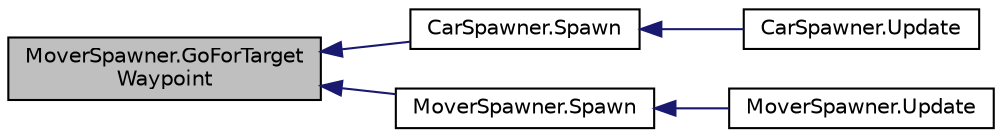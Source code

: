 digraph "MoverSpawner.GoForTargetWaypoint"
{
  edge [fontname="Helvetica",fontsize="10",labelfontname="Helvetica",labelfontsize="10"];
  node [fontname="Helvetica",fontsize="10",shape=record];
  rankdir="LR";
  Node2 [label="MoverSpawner.GoForTarget\lWaypoint",height=0.2,width=0.4,color="black", fillcolor="grey75", style="filled", fontcolor="black"];
  Node2 -> Node3 [dir="back",color="midnightblue",fontsize="10",style="solid",fontname="Helvetica"];
  Node3 [label="CarSpawner.Spawn",height=0.2,width=0.4,color="black", fillcolor="white", style="filled",URL="$class_car_spawner.html#a8a44b211ad61c4f59d68d3675bd53abe",tooltip="Spawns a random car and moves it to it&#39;s path, that can be either a parking path, or straight to it&#39;s..."];
  Node3 -> Node4 [dir="back",color="midnightblue",fontsize="10",style="solid",fontname="Helvetica"];
  Node4 [label="CarSpawner.Update",height=0.2,width=0.4,color="black", fillcolor="white", style="filled",URL="$class_car_spawner.html#aa2d6b00099ae901aa80e7d1d75eb9a1a"];
  Node2 -> Node5 [dir="back",color="midnightblue",fontsize="10",style="solid",fontname="Helvetica"];
  Node5 [label="MoverSpawner.Spawn",height=0.2,width=0.4,color="black", fillcolor="white", style="filled",URL="$class_mover_spawner.html#aa8cfdf0adb046da8b09e8a243956e385",tooltip="Spawns a random mover object and moves it to it&#39;s target waypoint "];
  Node5 -> Node6 [dir="back",color="midnightblue",fontsize="10",style="solid",fontname="Helvetica"];
  Node6 [label="MoverSpawner.Update",height=0.2,width=0.4,color="black", fillcolor="white", style="filled",URL="$class_mover_spawner.html#a684eab35cf5f737cd2fa969994570b10"];
}
